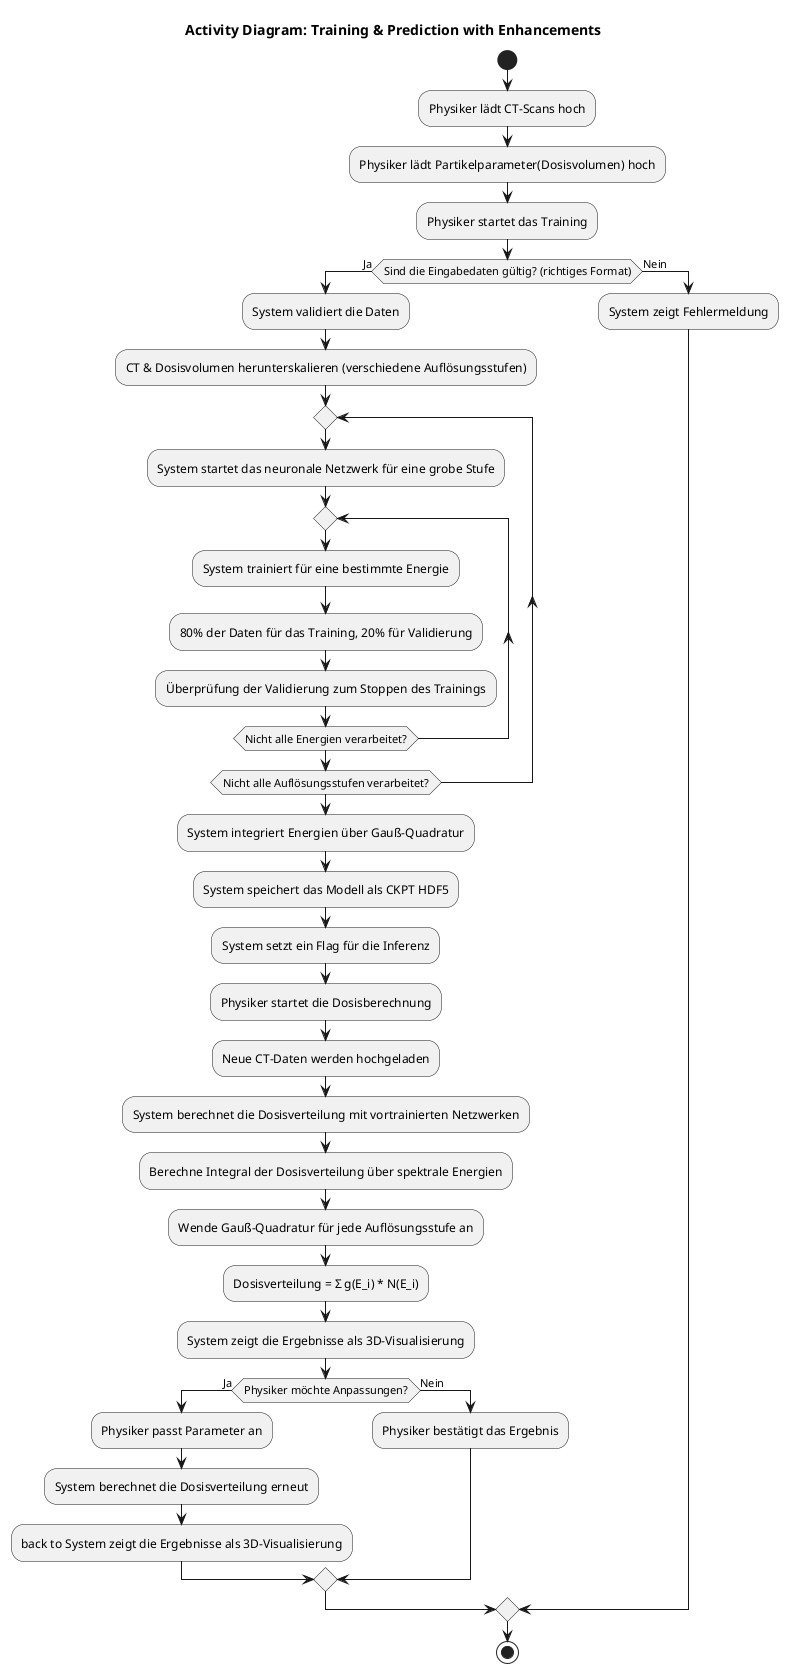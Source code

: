 @startuml test
title Activity Diagram: Training & Prediction with Enhancements

start
:Physiker lädt CT-Scans hoch;
:Physiker lädt Partikelparameter(Dosisvolumen) hoch;
:Physiker startet das Training;

if (Sind die Eingabedaten gültig? (richtiges Format)) then (Ja)
    :System validiert die Daten;
    :CT & Dosisvolumen herunterskalieren (verschiedene Auflösungsstufen);
    repeat
        :System startet das neuronale Netzwerk für eine grobe Stufe;
        repeat
            :System trainiert für eine bestimmte Energie;
            :80% der Daten für das Training, 20% für Validierung;
            :Überprüfung der Validierung zum Stoppen des Trainings;
        repeat while (Nicht alle Energien verarbeitet?)
    repeat while (Nicht alle Auflösungsstufen verarbeitet?)

    :System integriert Energien über Gauß-Quadratur;
    :System speichert das Modell als CKPT HDF5;
    :System setzt ein Flag für die Inferenz;
    
    :Physiker startet die Dosisberechnung;
    :Neue CT-Daten werden hochgeladen;
    :System berechnet die Dosisverteilung mit vortrainierten Netzwerken;
    :Berechne Integral der Dosisverteilung über spektrale Energien;
    :Wende Gauß-Quadratur für jede Auflösungsstufe an;
    :Dosisverteilung = Σ g(E_i) * N(E_i);
    :System zeigt die Ergebnisse als 3D-Visualisierung;

    if (Physiker möchte Anpassungen?) then (Ja)
        :Physiker passt Parameter an;
        :System berechnet die Dosisverteilung erneut;
        :back to System zeigt die Ergebnisse als 3D-Visualisierung;
    else (Nein)
        :Physiker bestätigt das Ergebnis;
    endif
else (Nein)
    :System zeigt Fehlermeldung;
endif

stop
@enduml
